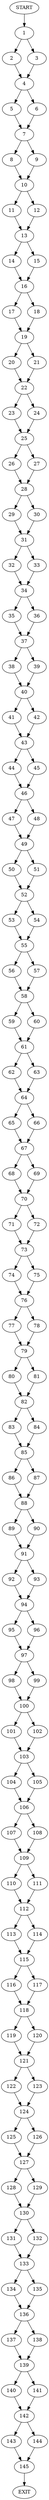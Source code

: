digraph {
0 [label="START"]
146 [label="EXIT"]
0 -> 1
1 -> 2
1 -> 3
2 -> 4
3 -> 4
4 -> 5
4 -> 6
6 -> 7
5 -> 7
7 -> 8
7 -> 9
8 -> 10
9 -> 10
10 -> 11
10 -> 12
11 -> 13
12 -> 13
13 -> 14
13 -> 15
14 -> 16
15 -> 16
16 -> 17
16 -> 18
18 -> 19
17 -> 19
19 -> 20
19 -> 21
20 -> 22
21 -> 22
22 -> 23
22 -> 24
24 -> 25
23 -> 25
25 -> 26
25 -> 27
27 -> 28
26 -> 28
28 -> 29
28 -> 30
29 -> 31
30 -> 31
31 -> 32
31 -> 33
33 -> 34
32 -> 34
34 -> 35
34 -> 36
35 -> 37
36 -> 37
37 -> 38
37 -> 39
39 -> 40
38 -> 40
40 -> 41
40 -> 42
42 -> 43
41 -> 43
43 -> 44
43 -> 45
44 -> 46
45 -> 46
46 -> 47
46 -> 48
48 -> 49
47 -> 49
49 -> 50
49 -> 51
51 -> 52
50 -> 52
52 -> 53
52 -> 54
53 -> 55
54 -> 55
55 -> 56
55 -> 57
57 -> 58
56 -> 58
58 -> 59
58 -> 60
60 -> 61
59 -> 61
61 -> 62
61 -> 63
62 -> 64
63 -> 64
64 -> 65
64 -> 66
65 -> 67
66 -> 67
67 -> 68
67 -> 69
68 -> 70
69 -> 70
70 -> 71
70 -> 72
72 -> 73
71 -> 73
73 -> 74
73 -> 75
75 -> 76
74 -> 76
76 -> 77
76 -> 78
77 -> 79
78 -> 79
79 -> 80
79 -> 81
80 -> 82
81 -> 82
82 -> 83
82 -> 84
84 -> 85
83 -> 85
85 -> 86
85 -> 87
87 -> 88
86 -> 88
88 -> 89
88 -> 90
89 -> 91
90 -> 91
91 -> 92
91 -> 93
93 -> 94
92 -> 94
94 -> 95
94 -> 96
96 -> 97
95 -> 97
97 -> 98
97 -> 99
98 -> 100
99 -> 100
100 -> 101
100 -> 102
102 -> 103
101 -> 103
103 -> 104
103 -> 105
105 -> 106
104 -> 106
106 -> 107
106 -> 108
108 -> 109
107 -> 109
109 -> 110
109 -> 111
110 -> 112
111 -> 112
112 -> 113
112 -> 114
114 -> 115
113 -> 115
115 -> 116
115 -> 117
117 -> 118
116 -> 118
118 -> 119
118 -> 120
119 -> 121
120 -> 121
121 -> 122
121 -> 123
123 -> 124
122 -> 124
124 -> 125
124 -> 126
126 -> 127
125 -> 127
127 -> 128
127 -> 129
128 -> 130
129 -> 130
130 -> 131
130 -> 132
131 -> 133
132 -> 133
133 -> 134
133 -> 135
135 -> 136
134 -> 136
136 -> 137
136 -> 138
138 -> 139
137 -> 139
139 -> 140
139 -> 141
140 -> 142
141 -> 142
142 -> 143
142 -> 144
144 -> 145
143 -> 145
145 -> 146
}
